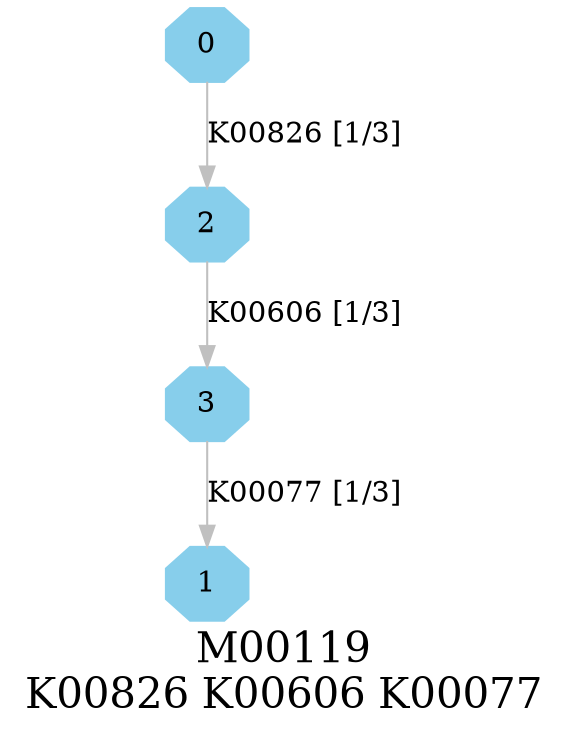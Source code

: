 digraph G {
graph [label="M00119
K00826 K00606 K00077",fontsize=20];
node [shape=box,style=filled];
edge [len=3,color=grey];
{node [width=.3,height=.3,shape=octagon,style=filled,color=skyblue] 0 1 2 3 }
0 -> 2 [label="K00826 [1/3]"];
2 -> 3 [label="K00606 [1/3]"];
3 -> 1 [label="K00077 [1/3]"];
}